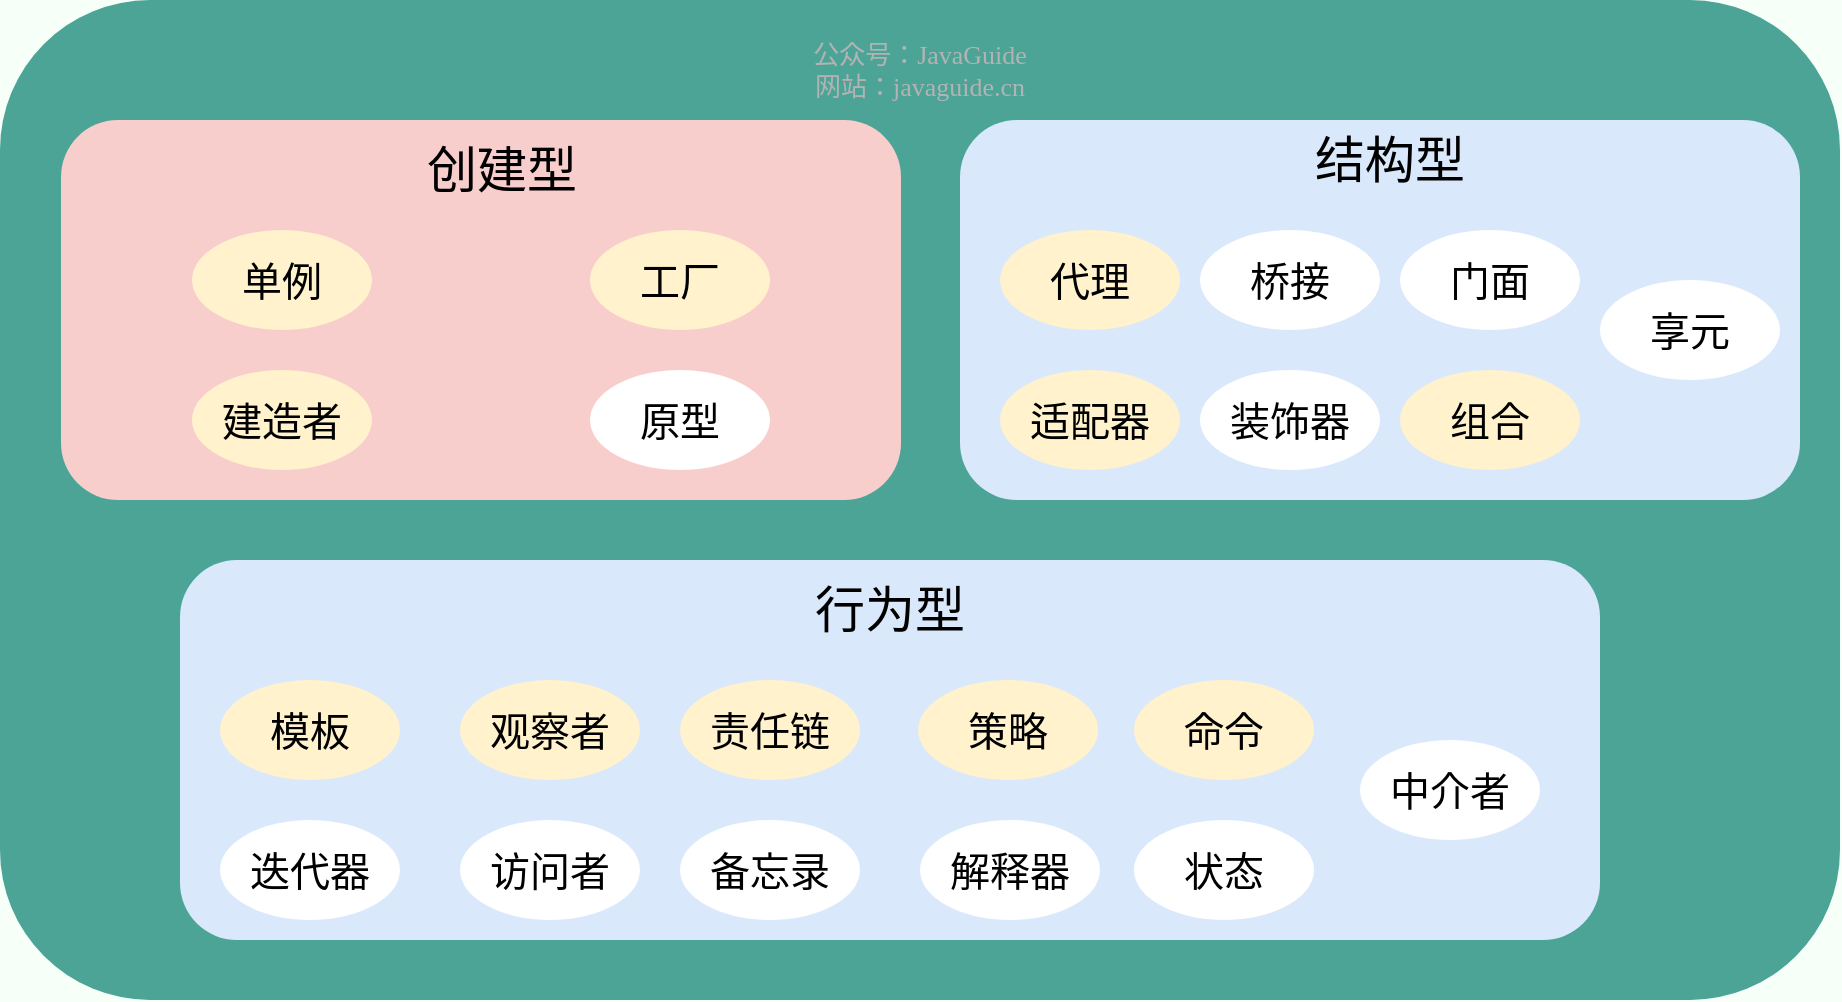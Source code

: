 <mxfile version="20.3.0" type="device"><diagram id="5TbergEmUlRJiKQ31r4Q" name="Page-1"><mxGraphModel dx="1838" dy="803" grid="1" gridSize="10" guides="1" tooltips="1" connect="1" arrows="1" fold="1" page="1" pageScale="1" pageWidth="827" pageHeight="1169" background="#F6FFF8" math="0" shadow="0"><root><mxCell id="0"/><mxCell id="1" parent="0"/><mxCell id="-E_oDqw7yWDpvZF3vQNq-1" value="" style="rounded=1;whiteSpace=wrap;html=1;strokeWidth=1;shadow=0;sketch=0;fillColor=#4CA497;fontFamily=JetBrains Mono;fontSource=https%3A%2F%2Ffonts.googleapis.com%2Fcss%3Ffamily%3DJetBrains%2BMono;strokeColor=none;" parent="1" vertex="1"><mxGeometry x="-110" y="280" width="920" height="500" as="geometry"/></mxCell><mxCell id="-E_oDqw7yWDpvZF3vQNq-13" value="" style="group;strokeWidth=2;shadow=0;sketch=0;fontFamily=JetBrains Mono;fontSource=https%3A%2F%2Ffonts.googleapis.com%2Fcss%3Ffamily%3DJetBrains%2BMono;strokeColor=none;" parent="1" vertex="1" connectable="0"><mxGeometry x="-20" y="560" width="710" height="190" as="geometry"/></mxCell><mxCell id="-E_oDqw7yWDpvZF3vQNq-14" value="" style="group;shadow=0;sketch=0;fontFamily=JetBrains Mono;fontSource=https%3A%2F%2Ffonts.googleapis.com%2Fcss%3Ffamily%3DJetBrains%2BMono;strokeColor=none;" parent="-E_oDqw7yWDpvZF3vQNq-13" vertex="1" connectable="0"><mxGeometry width="710" height="190" as="geometry"/></mxCell><mxCell id="-E_oDqw7yWDpvZF3vQNq-15" value="" style="rounded=1;whiteSpace=wrap;html=1;shadow=0;sketch=0;fillColor=#dae8fc;strokeColor=none;fontFamily=JetBrains Mono;fontSource=https%3A%2F%2Ffonts.googleapis.com%2Fcss%3Ffamily%3DJetBrains%2BMono;" parent="-E_oDqw7yWDpvZF3vQNq-14" vertex="1"><mxGeometry width="710" height="190" as="geometry"/></mxCell><mxCell id="-E_oDqw7yWDpvZF3vQNq-16" value="&lt;font style=&quot;font-size: 25px&quot;&gt;行为型&lt;/font&gt;" style="text;html=1;strokeColor=none;fillColor=none;align=center;verticalAlign=middle;whiteSpace=wrap;rounded=0;fontSize=20;shadow=0;sketch=0;fontFamily=JetBrains Mono;fontSource=https%3A%2F%2Ffonts.googleapis.com%2Fcss%3Ffamily%3DJetBrains%2BMono;" parent="-E_oDqw7yWDpvZF3vQNq-14" vertex="1"><mxGeometry x="275.909" y="15" width="158.182" height="20" as="geometry"/></mxCell><mxCell id="-E_oDqw7yWDpvZF3vQNq-73" value="模板" style="ellipse;whiteSpace=wrap;html=1;strokeWidth=1;fontSize=20;fillColor=#fff2cc;strokeColor=none;shadow=0;sketch=0;fontFamily=JetBrains Mono;fontSource=https%3A%2F%2Ffonts.googleapis.com%2Fcss%3Ffamily%3DJetBrains%2BMono;" parent="-E_oDqw7yWDpvZF3vQNq-14" vertex="1"><mxGeometry x="20" y="60" width="90" height="50" as="geometry"/></mxCell><mxCell id="-E_oDqw7yWDpvZF3vQNq-74" value="观察者" style="ellipse;whiteSpace=wrap;html=1;strokeWidth=1;fontSize=20;fillColor=#fff2cc;strokeColor=none;shadow=0;sketch=0;fontFamily=JetBrains Mono;fontSource=https%3A%2F%2Ffonts.googleapis.com%2Fcss%3Ffamily%3DJetBrains%2BMono;" parent="-E_oDqw7yWDpvZF3vQNq-14" vertex="1"><mxGeometry x="140" y="60" width="90" height="50" as="geometry"/></mxCell><mxCell id="-E_oDqw7yWDpvZF3vQNq-75" value="责任链" style="ellipse;whiteSpace=wrap;html=1;strokeWidth=1;fontSize=20;fillColor=#fff2cc;strokeColor=none;shadow=0;sketch=0;fontFamily=JetBrains Mono;fontSource=https%3A%2F%2Ffonts.googleapis.com%2Fcss%3Ffamily%3DJetBrains%2BMono;" parent="-E_oDqw7yWDpvZF3vQNq-14" vertex="1"><mxGeometry x="250" y="60" width="90" height="50" as="geometry"/></mxCell><mxCell id="-E_oDqw7yWDpvZF3vQNq-76" value="策略" style="ellipse;whiteSpace=wrap;html=1;strokeWidth=1;fontSize=20;fillColor=#fff2cc;strokeColor=none;shadow=0;sketch=0;fontFamily=JetBrains Mono;fontSource=https%3A%2F%2Ffonts.googleapis.com%2Fcss%3Ffamily%3DJetBrains%2BMono;" parent="-E_oDqw7yWDpvZF3vQNq-14" vertex="1"><mxGeometry x="369.09" y="60" width="90" height="50" as="geometry"/></mxCell><mxCell id="-E_oDqw7yWDpvZF3vQNq-77" value="命令" style="ellipse;whiteSpace=wrap;html=1;strokeWidth=1;fontSize=20;fillColor=#fff2cc;strokeColor=none;shadow=0;sketch=0;fontFamily=JetBrains Mono;fontSource=https%3A%2F%2Ffonts.googleapis.com%2Fcss%3Ffamily%3DJetBrains%2BMono;" parent="-E_oDqw7yWDpvZF3vQNq-14" vertex="1"><mxGeometry x="477" y="60" width="90" height="50" as="geometry"/></mxCell><mxCell id="-E_oDqw7yWDpvZF3vQNq-78" value="迭代器&lt;span style=&quot;font-size: 0px;&quot;&gt;%3CmxGraphModel%3E%3Croot%3E%3CmxCell%20id%3D%220%22%2F%3E%3CmxCell%20id%3D%221%22%20parent%3D%220%22%2F%3E%3CmxCell%20id%3D%222%22%20value%3D%22%E6%A8%A1%E6%9D%BF%22%20style%3D%22ellipse%3BwhiteSpace%3Dwrap%3Bhtml%3D1%3BstrokeWidth%3D1%3BfontSize%3D20%3B%22%20vertex%3D%221%22%20parent%3D%221%22%3E%3CmxGeometry%20x%3D%22280%22%20y%3D%22610%22%20width%3D%2290%22%20height%3D%2250%22%20as%3D%22geometry%22%2F%3E%3C%2FmxCell%3E%3C%2Froot%3E%3C%2FmxGraphModel%3E&lt;/span&gt;" style="ellipse;whiteSpace=wrap;html=1;strokeWidth=1;fontSize=20;shadow=0;sketch=0;fontFamily=JetBrains Mono;fontSource=https%3A%2F%2Ffonts.googleapis.com%2Fcss%3Ffamily%3DJetBrains%2BMono;strokeColor=none;" parent="-E_oDqw7yWDpvZF3vQNq-14" vertex="1"><mxGeometry x="20" y="130" width="90" height="50" as="geometry"/></mxCell><mxCell id="-E_oDqw7yWDpvZF3vQNq-79" value="访问者" style="ellipse;whiteSpace=wrap;html=1;strokeWidth=1;fontSize=20;shadow=0;sketch=0;fontFamily=JetBrains Mono;fontSource=https%3A%2F%2Ffonts.googleapis.com%2Fcss%3Ffamily%3DJetBrains%2BMono;strokeColor=none;" parent="-E_oDqw7yWDpvZF3vQNq-14" vertex="1"><mxGeometry x="140" y="130" width="90" height="50" as="geometry"/></mxCell><mxCell id="-E_oDqw7yWDpvZF3vQNq-80" value="备忘录" style="ellipse;whiteSpace=wrap;html=1;strokeWidth=1;fontSize=20;shadow=0;sketch=0;fontFamily=JetBrains Mono;fontSource=https%3A%2F%2Ffonts.googleapis.com%2Fcss%3Ffamily%3DJetBrains%2BMono;strokeColor=none;" parent="-E_oDqw7yWDpvZF3vQNq-14" vertex="1"><mxGeometry x="250" y="130" width="90" height="50" as="geometry"/></mxCell><mxCell id="-E_oDqw7yWDpvZF3vQNq-93" value="解释器" style="ellipse;whiteSpace=wrap;html=1;strokeWidth=1;fontSize=20;shadow=0;sketch=0;fontFamily=JetBrains Mono;fontSource=https%3A%2F%2Ffonts.googleapis.com%2Fcss%3Ffamily%3DJetBrains%2BMono;strokeColor=none;" parent="-E_oDqw7yWDpvZF3vQNq-14" vertex="1"><mxGeometry x="370" y="130" width="90" height="50" as="geometry"/></mxCell><mxCell id="-E_oDqw7yWDpvZF3vQNq-94" value="状态" style="ellipse;whiteSpace=wrap;html=1;strokeWidth=1;fontSize=20;shadow=0;sketch=0;fontFamily=JetBrains Mono;fontSource=https%3A%2F%2Ffonts.googleapis.com%2Fcss%3Ffamily%3DJetBrains%2BMono;strokeColor=none;" parent="-E_oDqw7yWDpvZF3vQNq-14" vertex="1"><mxGeometry x="477" y="130" width="90" height="50" as="geometry"/></mxCell><mxCell id="-E_oDqw7yWDpvZF3vQNq-97" value="中介者" style="ellipse;whiteSpace=wrap;html=1;strokeWidth=1;fontSize=20;shadow=0;sketch=0;fontFamily=JetBrains Mono;fontSource=https%3A%2F%2Ffonts.googleapis.com%2Fcss%3Ffamily%3DJetBrains%2BMono;strokeColor=none;" parent="-E_oDqw7yWDpvZF3vQNq-14" vertex="1"><mxGeometry x="590" y="90" width="90" height="50" as="geometry"/></mxCell><mxCell id="-E_oDqw7yWDpvZF3vQNq-37" value="" style="rounded=1;whiteSpace=wrap;html=1;strokeWidth=1;fillColor=#dae8fc;strokeColor=none;shadow=0;sketch=0;fontFamily=JetBrains Mono;fontSource=https%3A%2F%2Ffonts.googleapis.com%2Fcss%3Ffamily%3DJetBrains%2BMono;" parent="1" vertex="1"><mxGeometry x="370" y="340" width="420" height="190" as="geometry"/></mxCell><mxCell id="-E_oDqw7yWDpvZF3vQNq-35" value="" style="group;strokeWidth=1;rounded=0;glass=0;shadow=0;sketch=0;fontFamily=JetBrains Mono;fontSource=https%3A%2F%2Ffonts.googleapis.com%2Fcss%3Ffamily%3DJetBrains%2BMono;strokeColor=none;" parent="1" vertex="1" connectable="0"><mxGeometry x="370" y="335" width="381" height="200" as="geometry"/></mxCell><mxCell id="-E_oDqw7yWDpvZF3vQNq-36" value="" style="group;shadow=0;sketch=0;fontFamily=JetBrains Mono;fontSource=https%3A%2F%2Ffonts.googleapis.com%2Fcss%3Ffamily%3DJetBrains%2BMono;strokeColor=none;" parent="-E_oDqw7yWDpvZF3vQNq-35" vertex="1" connectable="0"><mxGeometry width="381" height="200" as="geometry"/></mxCell><mxCell id="-E_oDqw7yWDpvZF3vQNq-38" value="&lt;font style=&quot;font-size: 25px&quot;&gt;结构型&lt;/font&gt;" style="text;html=1;strokeColor=none;fillColor=none;align=center;verticalAlign=middle;whiteSpace=wrap;rounded=0;fontSize=20;shadow=0;sketch=0;fontFamily=JetBrains Mono;fontSource=https%3A%2F%2Ffonts.googleapis.com%2Fcss%3Ffamily%3DJetBrains%2BMono;" parent="-E_oDqw7yWDpvZF3vQNq-36" vertex="1"><mxGeometry x="170" y="15" width="90" height="20" as="geometry"/></mxCell><mxCell id="-E_oDqw7yWDpvZF3vQNq-39" value="代理" style="ellipse;whiteSpace=wrap;html=1;strokeWidth=1;fontSize=20;fillColor=#fff2cc;strokeColor=none;shadow=0;sketch=0;fontFamily=JetBrains Mono;fontSource=https%3A%2F%2Ffonts.googleapis.com%2Fcss%3Ffamily%3DJetBrains%2BMono;" parent="-E_oDqw7yWDpvZF3vQNq-36" vertex="1"><mxGeometry x="20" y="60" width="90" height="50" as="geometry"/></mxCell><mxCell id="-E_oDqw7yWDpvZF3vQNq-40" value="桥接" style="ellipse;whiteSpace=wrap;html=1;strokeWidth=1;fontSize=20;shadow=0;sketch=0;fontFamily=JetBrains Mono;fontSource=https%3A%2F%2Ffonts.googleapis.com%2Fcss%3Ffamily%3DJetBrains%2BMono;strokeColor=none;" parent="-E_oDqw7yWDpvZF3vQNq-36" vertex="1"><mxGeometry x="120" y="60" width="90" height="50" as="geometry"/></mxCell><mxCell id="-E_oDqw7yWDpvZF3vQNq-41" value="适配器" style="ellipse;whiteSpace=wrap;html=1;strokeWidth=1;fontSize=20;fillColor=#fff2cc;strokeColor=none;shadow=0;sketch=0;fontFamily=JetBrains Mono;fontSource=https%3A%2F%2Ffonts.googleapis.com%2Fcss%3Ffamily%3DJetBrains%2BMono;" parent="-E_oDqw7yWDpvZF3vQNq-36" vertex="1"><mxGeometry x="20" y="130" width="90" height="50" as="geometry"/></mxCell><mxCell id="-E_oDqw7yWDpvZF3vQNq-42" value="装饰器" style="ellipse;whiteSpace=wrap;html=1;strokeWidth=1;fontSize=20;shadow=0;sketch=0;fontFamily=JetBrains Mono;fontSource=https%3A%2F%2Ffonts.googleapis.com%2Fcss%3Ffamily%3DJetBrains%2BMono;strokeColor=none;" parent="-E_oDqw7yWDpvZF3vQNq-36" vertex="1"><mxGeometry x="120" y="130" width="90" height="50" as="geometry"/></mxCell><mxCell id="-E_oDqw7yWDpvZF3vQNq-43" value="门面" style="ellipse;whiteSpace=wrap;html=1;strokeWidth=1;fontSize=20;shadow=0;sketch=0;fontFamily=JetBrains Mono;fontSource=https%3A%2F%2Ffonts.googleapis.com%2Fcss%3Ffamily%3DJetBrains%2BMono;strokeColor=none;" parent="-E_oDqw7yWDpvZF3vQNq-36" vertex="1"><mxGeometry x="220" y="60" width="90" height="50" as="geometry"/></mxCell><mxCell id="-E_oDqw7yWDpvZF3vQNq-44" value="组合" style="ellipse;whiteSpace=wrap;html=1;strokeWidth=1;fontSize=20;fillColor=#fff2cc;strokeColor=none;shadow=0;sketch=0;fontFamily=JetBrains Mono;fontSource=https%3A%2F%2Ffonts.googleapis.com%2Fcss%3Ffamily%3DJetBrains%2BMono;" parent="-E_oDqw7yWDpvZF3vQNq-36" vertex="1"><mxGeometry x="220" y="130" width="90" height="50" as="geometry"/></mxCell><mxCell id="-E_oDqw7yWDpvZF3vQNq-64" value="享元" style="ellipse;whiteSpace=wrap;html=1;strokeWidth=1;fontSize=20;shadow=0;sketch=0;fontFamily=JetBrains Mono;fontSource=https%3A%2F%2Ffonts.googleapis.com%2Fcss%3Ffamily%3DJetBrains%2BMono;strokeColor=none;" parent="1" vertex="1"><mxGeometry x="690" y="420" width="90" height="50" as="geometry"/></mxCell><mxCell id="-E_oDqw7yWDpvZF3vQNq-98" value="" style="rounded=1;whiteSpace=wrap;html=1;strokeWidth=1;fillColor=#f8cecc;strokeColor=none;shadow=0;sketch=0;fontFamily=JetBrains Mono;fontSource=https%3A%2F%2Ffonts.googleapis.com%2Fcss%3Ffamily%3DJetBrains%2BMono;" parent="1" vertex="1"><mxGeometry x="-79.5" y="340" width="420" height="190" as="geometry"/></mxCell><mxCell id="-E_oDqw7yWDpvZF3vQNq-99" value="创建型" style="text;html=1;strokeColor=none;fillColor=none;align=center;verticalAlign=middle;whiteSpace=wrap;rounded=0;fontSize=25;shadow=0;sketch=0;fontFamily=JetBrains Mono;fontSource=https%3A%2F%2Ffonts.googleapis.com%2Fcss%3Ffamily%3DJetBrains%2BMono;" parent="1" vertex="1"><mxGeometry x="96" y="355" width="90" height="20" as="geometry"/></mxCell><mxCell id="-E_oDqw7yWDpvZF3vQNq-100" value="单例" style="ellipse;whiteSpace=wrap;html=1;strokeWidth=1;fontSize=20;fillColor=#fff2cc;strokeColor=none;shadow=0;sketch=0;fontFamily=JetBrains Mono;fontSource=https%3A%2F%2Ffonts.googleapis.com%2Fcss%3Ffamily%3DJetBrains%2BMono;" parent="1" vertex="1"><mxGeometry x="-14" y="395" width="90" height="50" as="geometry"/></mxCell><mxCell id="-E_oDqw7yWDpvZF3vQNq-101" value="工厂" style="ellipse;whiteSpace=wrap;html=1;strokeWidth=1;fontSize=20;fillColor=#fff2cc;strokeColor=none;shadow=0;sketch=0;fontFamily=JetBrains Mono;fontSource=https%3A%2F%2Ffonts.googleapis.com%2Fcss%3Ffamily%3DJetBrains%2BMono;" parent="1" vertex="1"><mxGeometry x="185" y="395" width="90" height="50" as="geometry"/></mxCell><mxCell id="-E_oDqw7yWDpvZF3vQNq-102" value="建造者" style="ellipse;whiteSpace=wrap;html=1;strokeWidth=1;fontSize=20;fillColor=#fff2cc;strokeColor=none;shadow=0;sketch=0;fontFamily=JetBrains Mono;fontSource=https%3A%2F%2Ffonts.googleapis.com%2Fcss%3Ffamily%3DJetBrains%2BMono;" parent="1" vertex="1"><mxGeometry x="-14" y="465" width="90" height="50" as="geometry"/></mxCell><mxCell id="-E_oDqw7yWDpvZF3vQNq-103" value="原型" style="ellipse;whiteSpace=wrap;html=1;strokeWidth=1;fontSize=20;shadow=0;sketch=0;fontFamily=JetBrains Mono;fontSource=https%3A%2F%2Ffonts.googleapis.com%2Fcss%3Ffamily%3DJetBrains%2BMono;strokeColor=none;" parent="1" vertex="1"><mxGeometry x="185" y="465" width="90" height="50" as="geometry"/></mxCell><mxCell id="5TUbFG3hkI_PGsOjX6wt-1" value="公众号：JavaGuide&lt;br style=&quot;font-size: 13px;&quot;&gt;网站：javaguide.cn" style="text;html=1;strokeColor=none;fillColor=none;align=center;verticalAlign=middle;whiteSpace=wrap;rounded=0;labelBackgroundColor=none;fontSize=13;fontColor=#B3B3B3;rotation=0;sketch=1;fontFamily=JetBrains Mono;fontSource=https%3A%2F%2Ffonts.googleapis.com%2Fcss%3Ffamily%3DJetBrains%2BMono;" vertex="1" parent="1"><mxGeometry x="260" y="310" width="180" height="10" as="geometry"/></mxCell></root></mxGraphModel></diagram></mxfile>